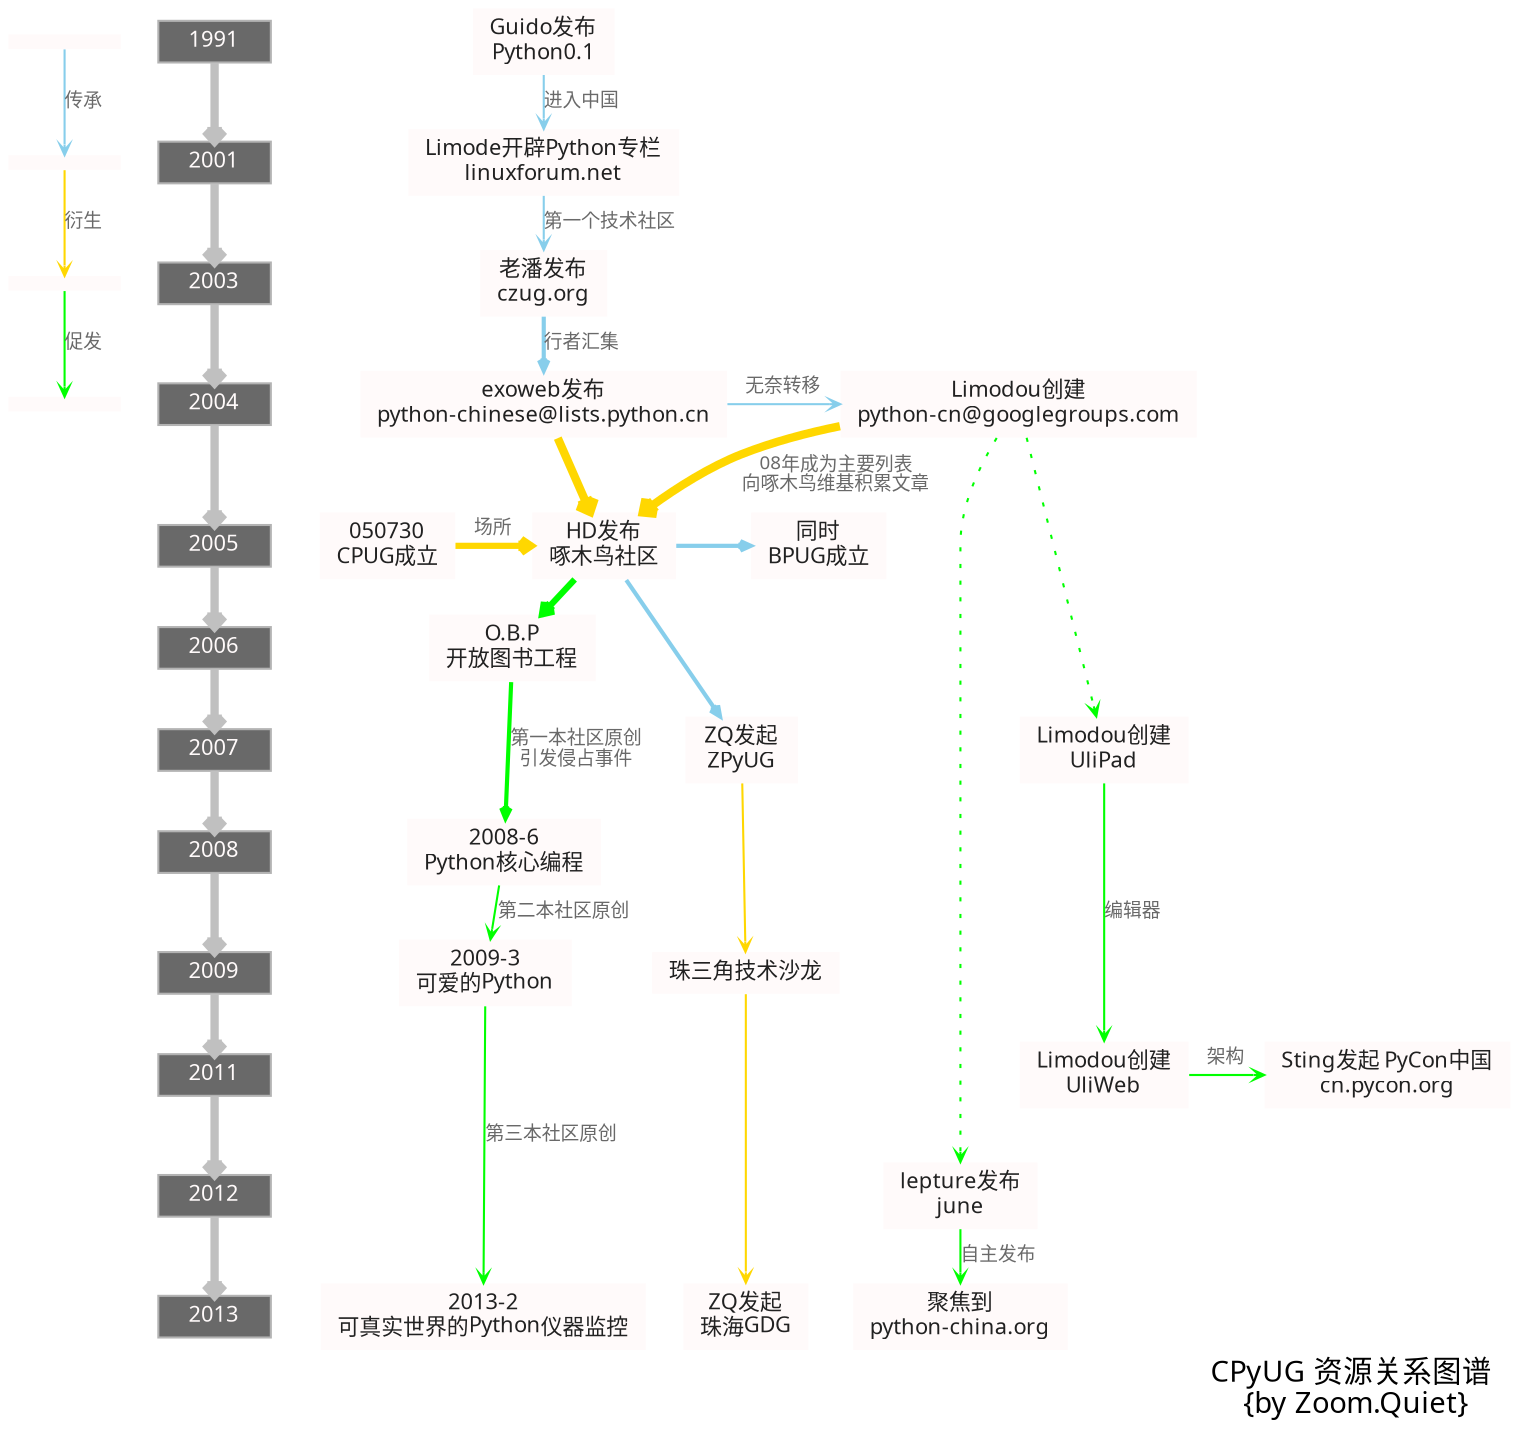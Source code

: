 digraph G4cpyug_historic_mapping {
    /*生成命令:
$ dot -Tpng cpyug_historic_mapping.dot -o cpyug_historic_mapping.png 
-Tcmapx -o cpyug_historic_mapping.map
    全局设定
    color:dimgrey white whitesmoke snow azure yellowgreen darkolivegreen skyblue navy orange indigo khaki
    */
    graph [label="CPyUG 资源关系图谱\n {by Zoom.Quiet}",
        fontname="WenQuanYi Micro Hei",
        labeljust="r",labelloc="b",center=1,
        ranksep=0.2,ratio=compress,
        rankdir=TB,
        ];
    node[fontsize=10.5,
        fontname="WenQuanYi Micro Hei",
        height=0.1,
        style=filled,fillcolor=snow,
        color=gray70,fontcolor=grey13,
        shape=plaintext,
        ];
    edge [fontsize=9.0,fontcolor=dimgrey,
        fontname="WenQuanYi Micro Hei",
        color=dimgrey,arrowsize=0.5,arrowhead=vee,arrowtail=none,
        ];

    /*图元声明
        start       [label="流程开始/结束",shape=point];
    end         [label="",shape=doublecircle,fillcolor=red];

    box         [label="实体/对象",shape=box];
    ellipse     [label="行动/节点",shape=ellipse];
    egg         [label="用户/人物",shape=egg];
    plaintext   [label="状态/属性",shape=plaintext,fillcolor=whitesmoke];
    diamond     [label="判别",shape=diamond];
    note        [label="注释",shape=note];
    tab         [label="目录/模块",shape=tab];
    db          [label="数据库",shape=box3d];
    component   [label="主机/组件",shape=component];
    ttag [label="时间轴",shape=box];
    */
    DEV [label="",shape=plaintext];
    SAFF [label="",shape=plaintext];
    SRV [label="",shape=plaintext];
    SYS [label="",shape=plaintext];
        DEV->SAFF [label="传承",color=skyblue];
        SAFF->SRV [label="衍生",color=gold];
        SRV->SYS [label="促发",color=green];

    1991 [fillcolor=none,shape=box,fontcolor=snow,fillcolor=dimgray];
    2001 [fillcolor=none,shape=box,fontcolor=snow,fillcolor=dimgray];
    2003 [fillcolor=none,shape=box,fontcolor=snow,fillcolor=dimgray];
    2004 [fillcolor=none,shape=box,fontcolor=snow,fillcolor=dimgray];
    2005 [fillcolor=none,shape=box,fontcolor=snow,fillcolor=dimgray];
    2006 [fillcolor=none,shape=box,fontcolor=snow,fillcolor=dimgray];
    2007 [fillcolor=none,shape=box,fontcolor=snow,fillcolor=dimgray];
    2008 [fillcolor=none,shape=box,fontcolor=snow,fillcolor=dimgray];
    2009 [fillcolor=none,shape=box,fontcolor=snow,fillcolor=dimgray];
    2011 [fillcolor=none,shape=box,fontcolor=snow,fillcolor=dimgray];
    2012 [fillcolor=none,shape=box,fontcolor=snow,fillcolor=dimgray];
    2013 [fillcolor=none,shape=box,fontcolor=snow,fillcolor=dimgray];

    1991->2001->2003->2004->2005->2006->2007->2008->2009->2011->2012->2013 [color=gray,style="setlinewidth(4)"];

    python [label="Guido发布\nPython0.1" ,];

    bbs [label="Limode开辟Python专栏\nlinuxforum.net" ];
    czug [label="老潘发布\nczug.org" ];
    py_chinese [label="exoweb发布\npython-chinese@lists.python.cn" ];
    
    woodpecker  [label="HD发布\n啄木鸟社区" ];
        cpug  [label="050730\nCPUG成立" ];
        bpug  [label="同时\nBPUG成立" ];
        zpug  [label="ZQ发起\nZPyUG" ];
        techparty [label="珠三角技术沙龙" ];
        zhgdg [label="ZQ发起\n珠海GDG" ];
    py_cn [label="Limodou创建\npython-cn@googlegroups.com" ];

    ulipad [label="Limodou创建\nUliPad" ];
        uliweb [label="Limodou创建\nUliWeb" ];
            pycon [label="Sting发起 PyCon中国\ncn.pycon.org" ];
    june  [label="lepture发布\njune" ];
        py_china [label="聚焦到\npython-china.org" ];

    obp [label="O.B.P\n开放图书工程" ];
    corepy [label="2008-6\nPython核心编程" ];
    lovpy [label="2009-3\n可爱的Python" ];
    rwiwpy [label="2013-2\n可真实世界的Python仪器监控" ];

    python->bbs [label="进入中国",color=skyblue];
    bbs->czug [label="第一个技术社区",color=skyblue];
    czug->py_chinese [label="行者汇集",color=skyblue,style="setlinewidth(2)"];
    
        py_chinese->py_cn [label="无奈转移",color=skyblue]
            py_chinese->woodpecker [label="",color=gold,style="setlinewidth(4)"];
    
    py_cn->ulipad [label="",color=green,style="dotted"];
        ulipad->uliweb [label="编辑器",color=green];
        uliweb->pycon [label="架构",color=green];
    py_cn->june [label="",color=green,style="dotted"];
        june->py_china [label="自主发布",color=green];

    py_cn->woodpecker [label="08年成为主要列表\n向啄木鸟维基积累文章" ,color=gold,style="setlinewidth(4)"];
        woodpecker->obp [label="",color=green,style="setlinewidth(3)"];
        obp->corepy [label="第一本社区原创\n引发侵占事件",color=green,style="setlinewidth(2)"];
        corepy->lovpy [label="第二本社区原创",color=green,style="setlinewidth(1)"];
        lovpy->rwiwpy[label="第三本社区原创",color=green];
        
    cpug->woodpecker [label="场所",color=gold,style="setlinewidth(3)"];
        woodpecker->{bpug zpug} [label="",color=skyblue,style="setlinewidth(2)"];
            zpug->techparty->zhgdg [label="",color=gold];

    { rank=same; 1991   python; }
    { rank=same; 2001   bbs; }
    { rank=same; 2003   czug; }
    { rank=same; 2004   py_chinese py_cn; }
    { rank=same; 2005   cpug woodpecker  bpug; }
    { rank=same; 2006   obp; }
    { rank=same; 2007   ulipad zpug; }
    { rank=same; 2008   corepy; }
    { rank=same; 2009   lovpy techparty; }
    { rank=same; 2011   uliweb pycon; }
    { rank=same; 2012   june; }
    { rank=same; 2013   zhgdg py_china rwiwpy; }

    edge [style=invis];


}
